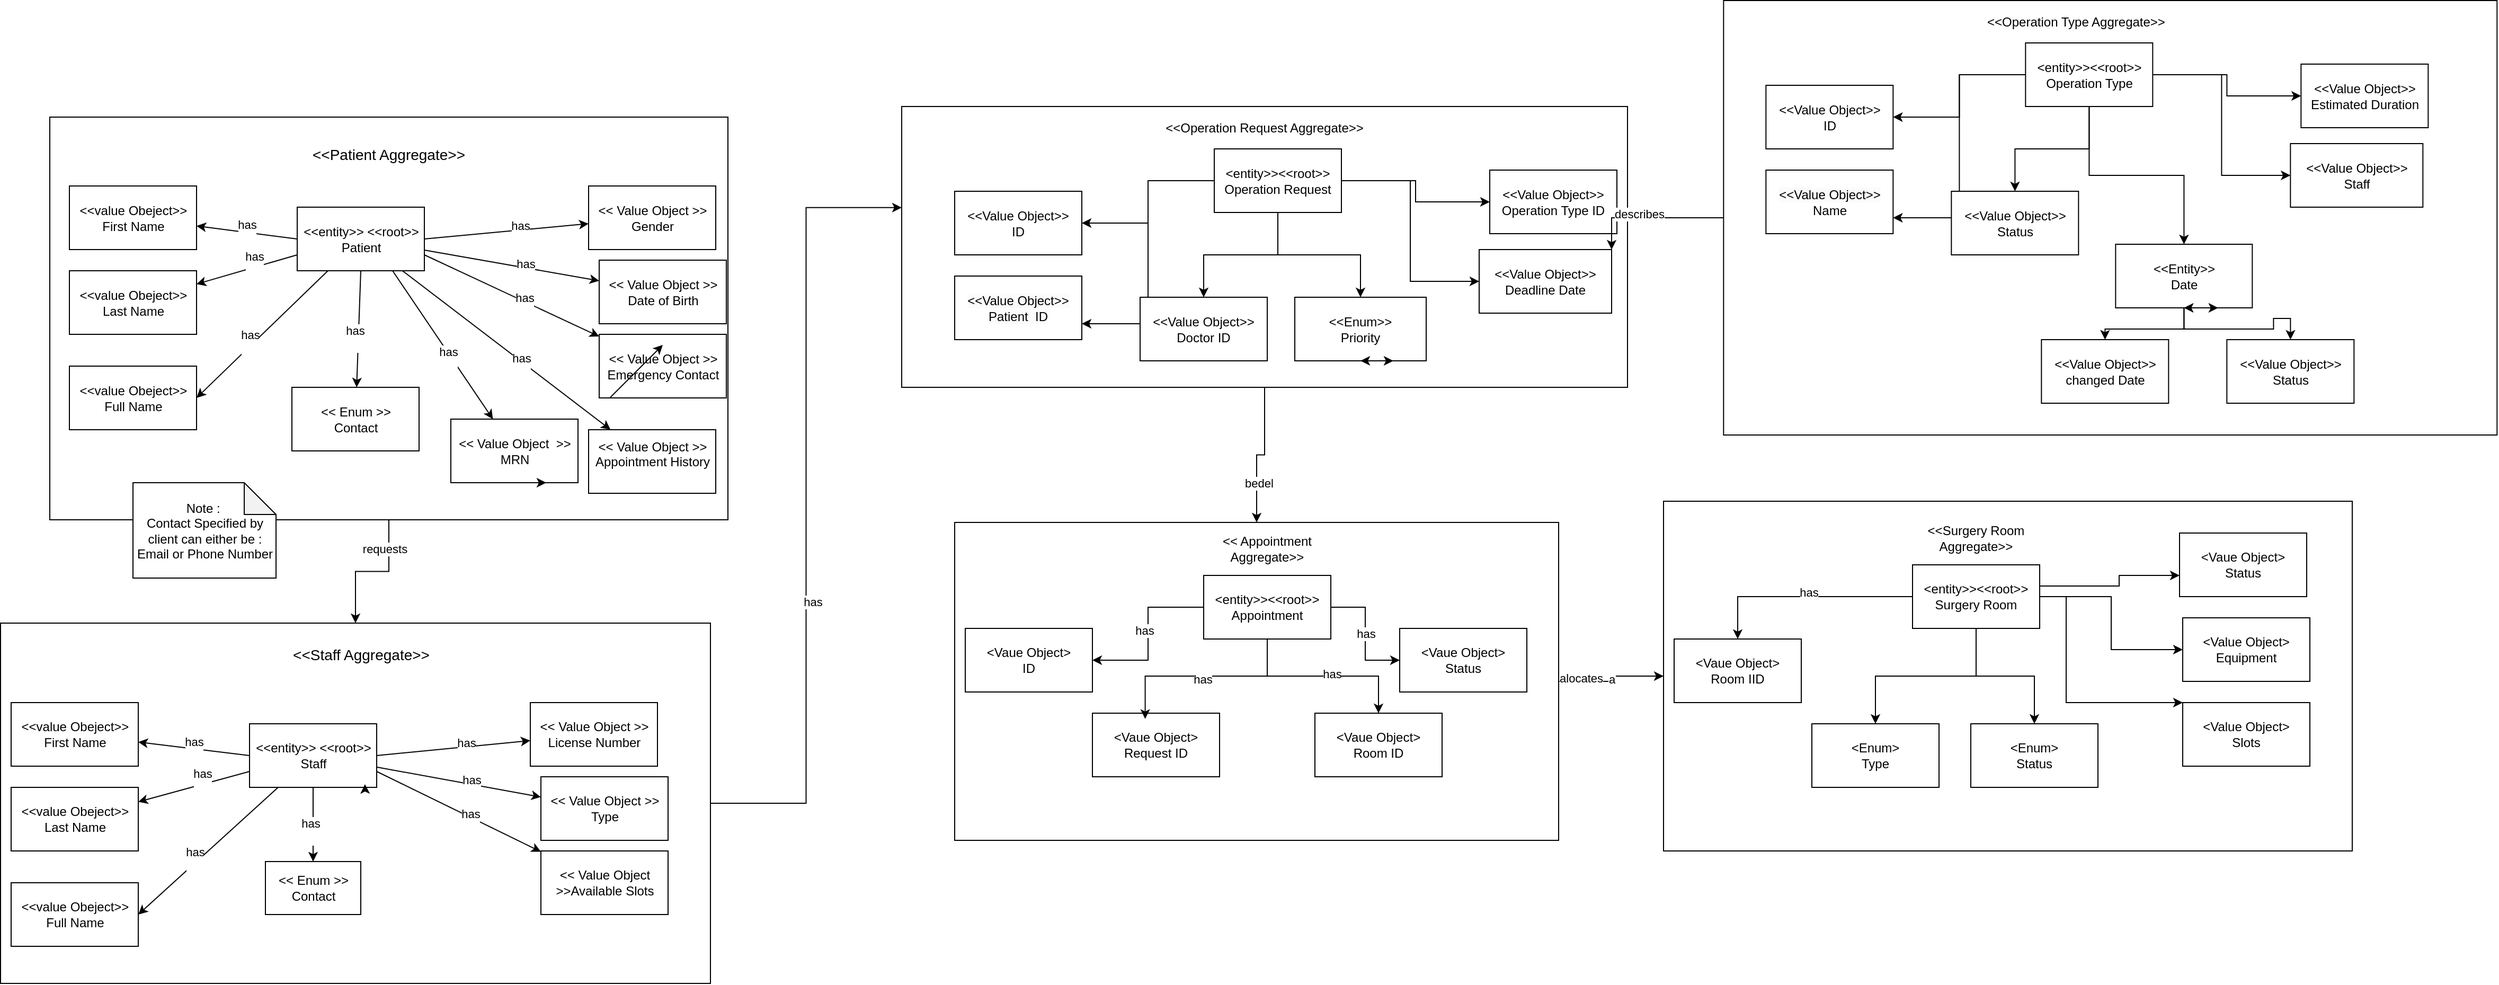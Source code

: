 <mxfile version="24.7.17">
  <diagram name="Página-1" id="xOOwRSGVkReeLcyrMZhF">
    <mxGraphModel dx="2153" dy="1250" grid="0" gridSize="10" guides="1" tooltips="1" connect="1" arrows="1" fold="1" page="0" pageScale="1" pageWidth="827" pageHeight="1169" math="0" shadow="0">
      <root>
        <mxCell id="0" />
        <mxCell id="1" parent="0" />
        <mxCell id="7uiDFwIzhClPfmELk37a-245" style="edgeStyle=orthogonalEdgeStyle;rounded=0;orthogonalLoop=1;jettySize=auto;html=1;" edge="1" parent="1" source="wN8F5GumB-J_dPQ6Fp5H-1" target="7uiDFwIzhClPfmELk37a-151">
          <mxGeometry relative="1" as="geometry" />
        </mxCell>
        <mxCell id="7uiDFwIzhClPfmELk37a-248" value="requests" style="edgeLabel;html=1;align=center;verticalAlign=middle;resizable=0;points=[];" vertex="1" connectable="0" parent="7uiDFwIzhClPfmELk37a-245">
          <mxGeometry x="-0.573" y="-5" relative="1" as="geometry">
            <mxPoint x="1" as="offset" />
          </mxGeometry>
        </mxCell>
        <mxCell id="wN8F5GumB-J_dPQ6Fp5H-1" value="" style="rounded=0;whiteSpace=wrap;html=1;" parent="1" vertex="1">
          <mxGeometry x="-733" y="-12.5" width="640" height="380" as="geometry" />
        </mxCell>
        <mxCell id="wN8F5GumB-J_dPQ6Fp5H-3" value="&lt;font style=&quot;font-size: 14px;&quot;&gt;&amp;lt;&amp;lt;Patient Aggregate&amp;gt;&amp;gt;&lt;/font&gt;" style="text;html=1;align=center;verticalAlign=middle;whiteSpace=wrap;rounded=0;" parent="1" vertex="1">
          <mxGeometry x="-498" y="2.5" width="170" height="40" as="geometry" />
        </mxCell>
        <mxCell id="7uiDFwIzhClPfmELk37a-361" style="edgeStyle=orthogonalEdgeStyle;rounded=0;orthogonalLoop=1;jettySize=auto;html=1;" edge="1" parent="1" source="wN8F5GumB-J_dPQ6Fp5H-9" target="wN8F5GumB-J_dPQ6Fp5H-25">
          <mxGeometry relative="1" as="geometry" />
        </mxCell>
        <mxCell id="7uiDFwIzhClPfmELk37a-362" value="bedel" style="edgeLabel;html=1;align=center;verticalAlign=middle;resizable=0;points=[];" vertex="1" connectable="0" parent="7uiDFwIzhClPfmELk37a-361">
          <mxGeometry x="0.438" y="2" relative="1" as="geometry">
            <mxPoint y="1" as="offset" />
          </mxGeometry>
        </mxCell>
        <mxCell id="wN8F5GumB-J_dPQ6Fp5H-9" value="" style="rounded=0;whiteSpace=wrap;html=1;" parent="1" vertex="1">
          <mxGeometry x="71" y="-22.5" width="685" height="265" as="geometry" />
        </mxCell>
        <mxCell id="wN8F5GumB-J_dPQ6Fp5H-10" value="&amp;lt;&amp;lt;Operation Request Aggregate&amp;gt;&amp;gt;" style="text;html=1;align=center;verticalAlign=middle;whiteSpace=wrap;rounded=0;" parent="1" vertex="1">
          <mxGeometry x="271" y="-17.5" width="285" height="30" as="geometry" />
        </mxCell>
        <mxCell id="7uiDFwIzhClPfmELk37a-375" value="a" style="edgeStyle=orthogonalEdgeStyle;rounded=0;orthogonalLoop=1;jettySize=auto;html=1;" edge="1" parent="1" source="wN8F5GumB-J_dPQ6Fp5H-25" target="7uiDFwIzhClPfmELk37a-207">
          <mxGeometry relative="1" as="geometry" />
        </mxCell>
        <mxCell id="7uiDFwIzhClPfmELk37a-376" value="alocates" style="edgeLabel;html=1;align=center;verticalAlign=middle;resizable=0;points=[];" vertex="1" connectable="0" parent="7uiDFwIzhClPfmELk37a-375">
          <mxGeometry x="-0.56" y="3" relative="1" as="geometry">
            <mxPoint x="-2" as="offset" />
          </mxGeometry>
        </mxCell>
        <mxCell id="wN8F5GumB-J_dPQ6Fp5H-25" value="" style="rounded=0;whiteSpace=wrap;html=1;" parent="1" vertex="1">
          <mxGeometry x="121" y="370" width="570" height="300" as="geometry" />
        </mxCell>
        <mxCell id="wN8F5GumB-J_dPQ6Fp5H-26" value="&amp;lt;&amp;lt; Appointment Aggregate&amp;gt;&amp;gt;" style="text;html=1;align=center;verticalAlign=middle;whiteSpace=wrap;rounded=0;" parent="1" vertex="1">
          <mxGeometry x="341" y="380" width="150" height="30" as="geometry" />
        </mxCell>
        <mxCell id="wN8F5GumB-J_dPQ6Fp5H-30" value="&amp;lt;&amp;lt;entity&amp;gt;&amp;gt; &amp;lt;&amp;lt;root&amp;gt;&amp;gt;&lt;div&gt;Patient&lt;/div&gt;" style="rounded=0;whiteSpace=wrap;html=1;" parent="1" vertex="1">
          <mxGeometry x="-499.5" y="72.5" width="120" height="60" as="geometry" />
        </mxCell>
        <mxCell id="wN8F5GumB-J_dPQ6Fp5H-35" value="&amp;lt;&amp;lt;value Obeject&amp;gt;&amp;gt;&lt;div&gt;First Name&lt;/div&gt;" style="rounded=0;whiteSpace=wrap;html=1;" parent="1" vertex="1">
          <mxGeometry x="-714.5" y="52.5" width="120" height="60" as="geometry" />
        </mxCell>
        <mxCell id="wN8F5GumB-J_dPQ6Fp5H-36" value="&amp;lt;&amp;lt;value Obeject&amp;gt;&amp;gt;&lt;div&gt;Last Name&lt;/div&gt;" style="rounded=0;whiteSpace=wrap;html=1;" parent="1" vertex="1">
          <mxGeometry x="-714.5" y="132.5" width="120" height="60" as="geometry" />
        </mxCell>
        <mxCell id="wN8F5GumB-J_dPQ6Fp5H-37" value="&amp;lt;&amp;lt;value Obeject&amp;gt;&amp;gt;&lt;div&gt;Full Name&lt;/div&gt;" style="rounded=0;whiteSpace=wrap;html=1;" parent="1" vertex="1">
          <mxGeometry x="-714.5" y="222.5" width="120" height="60" as="geometry" />
        </mxCell>
        <mxCell id="wN8F5GumB-J_dPQ6Fp5H-40" value="has&lt;div&gt;&lt;br&gt;&lt;/div&gt;" style="endArrow=classic;html=1;rounded=0;exitX=0;exitY=0.5;exitDx=0;exitDy=0;" parent="1" source="wN8F5GumB-J_dPQ6Fp5H-30" target="wN8F5GumB-J_dPQ6Fp5H-35" edge="1">
          <mxGeometry x="0.003" width="50" height="50" relative="1" as="geometry">
            <mxPoint x="-474.5" y="282.5" as="sourcePoint" />
            <mxPoint x="-424.5" y="232.5" as="targetPoint" />
            <mxPoint as="offset" />
          </mxGeometry>
        </mxCell>
        <mxCell id="wN8F5GumB-J_dPQ6Fp5H-41" value="" style="endArrow=classic;html=1;rounded=0;exitX=0;exitY=0.75;exitDx=0;exitDy=0;" parent="1" source="wN8F5GumB-J_dPQ6Fp5H-30" target="wN8F5GumB-J_dPQ6Fp5H-36" edge="1">
          <mxGeometry width="50" height="50" relative="1" as="geometry">
            <mxPoint x="-489.5" y="197.5" as="sourcePoint" />
            <mxPoint x="-554.5" y="202.5" as="targetPoint" />
          </mxGeometry>
        </mxCell>
        <mxCell id="wN8F5GumB-J_dPQ6Fp5H-43" value="has&lt;div&gt;&lt;br&gt;&lt;/div&gt;" style="edgeLabel;html=1;align=center;verticalAlign=middle;resizable=0;points=[];" parent="wN8F5GumB-J_dPQ6Fp5H-41" vertex="1" connectable="0">
          <mxGeometry x="-0.157" y="-3" relative="1" as="geometry">
            <mxPoint as="offset" />
          </mxGeometry>
        </mxCell>
        <mxCell id="wN8F5GumB-J_dPQ6Fp5H-42" value="" style="endArrow=classic;html=1;rounded=0;entryX=1;entryY=0.5;entryDx=0;entryDy=0;" parent="1" source="wN8F5GumB-J_dPQ6Fp5H-30" target="wN8F5GumB-J_dPQ6Fp5H-37" edge="1">
          <mxGeometry width="50" height="50" relative="1" as="geometry">
            <mxPoint x="-479.5" y="207.5" as="sourcePoint" />
            <mxPoint x="-544.5" y="212.5" as="targetPoint" />
          </mxGeometry>
        </mxCell>
        <mxCell id="wN8F5GumB-J_dPQ6Fp5H-44" value="has&lt;div&gt;&lt;br&gt;&lt;/div&gt;" style="edgeLabel;html=1;align=center;verticalAlign=middle;resizable=0;points=[];" parent="wN8F5GumB-J_dPQ6Fp5H-42" vertex="1" connectable="0">
          <mxGeometry x="0.158" y="-3" relative="1" as="geometry">
            <mxPoint as="offset" />
          </mxGeometry>
        </mxCell>
        <mxCell id="wN8F5GumB-J_dPQ6Fp5H-48" value="&amp;lt;&amp;lt; Enum &amp;gt;&amp;gt;&lt;div&gt;Contact&lt;/div&gt;" style="rounded=0;whiteSpace=wrap;html=1;" parent="1" vertex="1">
          <mxGeometry x="-504.5" y="242.5" width="120" height="60" as="geometry" />
        </mxCell>
        <mxCell id="wN8F5GumB-J_dPQ6Fp5H-49" value="" style="endArrow=classic;html=1;rounded=0;exitX=0.5;exitY=1;exitDx=0;exitDy=0;" parent="1" source="wN8F5GumB-J_dPQ6Fp5H-30" target="wN8F5GumB-J_dPQ6Fp5H-48" edge="1">
          <mxGeometry width="50" height="50" relative="1" as="geometry">
            <mxPoint x="-406.5" y="102.5" as="sourcePoint" />
            <mxPoint x="-364.5" y="202.5" as="targetPoint" />
          </mxGeometry>
        </mxCell>
        <mxCell id="wN8F5GumB-J_dPQ6Fp5H-50" value="has&lt;div&gt;&lt;br&gt;&lt;/div&gt;" style="edgeLabel;html=1;align=center;verticalAlign=middle;resizable=0;points=[];" parent="wN8F5GumB-J_dPQ6Fp5H-49" vertex="1" connectable="0">
          <mxGeometry x="0.158" y="-3" relative="1" as="geometry">
            <mxPoint as="offset" />
          </mxGeometry>
        </mxCell>
        <mxCell id="wN8F5GumB-J_dPQ6Fp5H-52" value="&lt;div&gt;Note :&amp;nbsp;&lt;/div&gt;&lt;div&gt;Contact Specified by client can either be : Email or Phone Number&lt;/div&gt;" style="shape=note;whiteSpace=wrap;html=1;backgroundOutline=1;darkOpacity=0.05;" parent="1" vertex="1">
          <mxGeometry x="-654.5" y="332.5" width="135" height="90" as="geometry" />
        </mxCell>
        <mxCell id="7uiDFwIzhClPfmELk37a-6" value="&amp;lt;&amp;lt; Value Object &amp;nbsp;&amp;gt;&amp;gt;&lt;div&gt;MRN&lt;/div&gt;" style="rounded=0;whiteSpace=wrap;html=1;" vertex="1" parent="1">
          <mxGeometry x="-354.5" y="272.5" width="120" height="60" as="geometry" />
        </mxCell>
        <mxCell id="7uiDFwIzhClPfmELk37a-7" value="" style="endArrow=classic;html=1;rounded=0;exitX=0.75;exitY=1;exitDx=0;exitDy=0;" edge="1" parent="1" target="7uiDFwIzhClPfmELk37a-6" source="wN8F5GumB-J_dPQ6Fp5H-30">
          <mxGeometry width="50" height="50" relative="1" as="geometry">
            <mxPoint x="-312" y="142.5" as="sourcePoint" />
            <mxPoint x="-237" y="212.5" as="targetPoint" />
          </mxGeometry>
        </mxCell>
        <mxCell id="7uiDFwIzhClPfmELk37a-8" value="has&lt;div&gt;&lt;br&gt;&lt;/div&gt;" style="edgeLabel;html=1;align=center;verticalAlign=middle;resizable=0;points=[];" vertex="1" connectable="0" parent="7uiDFwIzhClPfmELk37a-7">
          <mxGeometry x="0.158" y="-3" relative="1" as="geometry">
            <mxPoint as="offset" />
          </mxGeometry>
        </mxCell>
        <mxCell id="7uiDFwIzhClPfmELk37a-9" value="&amp;lt;&amp;lt; Value Object &amp;gt;&amp;gt;&lt;div&gt;Emergency Contact&lt;/div&gt;" style="rounded=0;whiteSpace=wrap;html=1;" vertex="1" parent="1">
          <mxGeometry x="-214.5" y="192.5" width="120" height="60" as="geometry" />
        </mxCell>
        <mxCell id="7uiDFwIzhClPfmELk37a-10" value="" style="endArrow=classic;html=1;rounded=0;exitX=1;exitY=0.75;exitDx=0;exitDy=0;" edge="1" parent="1" target="7uiDFwIzhClPfmELk37a-9" source="wN8F5GumB-J_dPQ6Fp5H-30">
          <mxGeometry width="50" height="50" relative="1" as="geometry">
            <mxPoint x="-163.5" y="112.5" as="sourcePoint" />
            <mxPoint x="-88.5" y="182.5" as="targetPoint" />
          </mxGeometry>
        </mxCell>
        <mxCell id="7uiDFwIzhClPfmELk37a-11" value="has&lt;div&gt;&lt;br&gt;&lt;/div&gt;" style="edgeLabel;html=1;align=center;verticalAlign=middle;resizable=0;points=[];" vertex="1" connectable="0" parent="7uiDFwIzhClPfmELk37a-10">
          <mxGeometry x="0.158" y="-3" relative="1" as="geometry">
            <mxPoint as="offset" />
          </mxGeometry>
        </mxCell>
        <mxCell id="7uiDFwIzhClPfmELk37a-13" value="&amp;lt;&amp;lt; Value Object &amp;gt;&amp;gt;&lt;div&gt;Appointment History&lt;/div&gt;&lt;div&gt;&lt;br&gt;&lt;/div&gt;" style="rounded=0;whiteSpace=wrap;html=1;" vertex="1" parent="1">
          <mxGeometry x="-224.5" y="282.5" width="120" height="60" as="geometry" />
        </mxCell>
        <mxCell id="7uiDFwIzhClPfmELk37a-14" value="" style="endArrow=classic;html=1;rounded=0;" edge="1" parent="1" target="7uiDFwIzhClPfmELk37a-13" source="wN8F5GumB-J_dPQ6Fp5H-30">
          <mxGeometry width="50" height="50" relative="1" as="geometry">
            <mxPoint x="-409.5" y="162.5" as="sourcePoint" />
            <mxPoint x="-334.5" y="232.5" as="targetPoint" />
          </mxGeometry>
        </mxCell>
        <mxCell id="7uiDFwIzhClPfmELk37a-15" value="has&lt;div&gt;&lt;br&gt;&lt;/div&gt;" style="edgeLabel;html=1;align=center;verticalAlign=middle;resizable=0;points=[];" vertex="1" connectable="0" parent="7uiDFwIzhClPfmELk37a-14">
          <mxGeometry x="0.158" y="-3" relative="1" as="geometry">
            <mxPoint as="offset" />
          </mxGeometry>
        </mxCell>
        <mxCell id="7uiDFwIzhClPfmELk37a-16" value="&amp;lt;&amp;lt; Value Object &amp;gt;&amp;gt;&lt;div&gt;Date of Birth&lt;/div&gt;" style="rounded=0;whiteSpace=wrap;html=1;" vertex="1" parent="1">
          <mxGeometry x="-214.5" y="122.5" width="120" height="60" as="geometry" />
        </mxCell>
        <mxCell id="7uiDFwIzhClPfmELk37a-17" value="" style="endArrow=classic;html=1;rounded=0;" edge="1" parent="1" target="7uiDFwIzhClPfmELk37a-16" source="wN8F5GumB-J_dPQ6Fp5H-30">
          <mxGeometry width="50" height="50" relative="1" as="geometry">
            <mxPoint x="-399.5" y="172.5" as="sourcePoint" />
            <mxPoint x="-324.5" y="242.5" as="targetPoint" />
          </mxGeometry>
        </mxCell>
        <mxCell id="7uiDFwIzhClPfmELk37a-18" value="has&lt;div&gt;&lt;br&gt;&lt;/div&gt;" style="edgeLabel;html=1;align=center;verticalAlign=middle;resizable=0;points=[];" vertex="1" connectable="0" parent="7uiDFwIzhClPfmELk37a-17">
          <mxGeometry x="0.158" y="-3" relative="1" as="geometry">
            <mxPoint as="offset" />
          </mxGeometry>
        </mxCell>
        <mxCell id="7uiDFwIzhClPfmELk37a-19" value="&amp;lt;&amp;lt; Value Object &amp;gt;&amp;gt;&lt;div&gt;Gender&lt;/div&gt;" style="rounded=0;whiteSpace=wrap;html=1;" vertex="1" parent="1">
          <mxGeometry x="-224.5" y="52.5" width="120" height="60" as="geometry" />
        </mxCell>
        <mxCell id="7uiDFwIzhClPfmELk37a-20" value="" style="endArrow=classic;html=1;rounded=0;exitX=1;exitY=0.5;exitDx=0;exitDy=0;" edge="1" parent="1" target="7uiDFwIzhClPfmELk37a-19" source="wN8F5GumB-J_dPQ6Fp5H-30">
          <mxGeometry width="50" height="50" relative="1" as="geometry">
            <mxPoint x="-389.5" y="182.5" as="sourcePoint" />
            <mxPoint x="-314.5" y="252.5" as="targetPoint" />
          </mxGeometry>
        </mxCell>
        <mxCell id="7uiDFwIzhClPfmELk37a-21" value="has&lt;div&gt;&lt;br&gt;&lt;/div&gt;" style="edgeLabel;html=1;align=center;verticalAlign=middle;resizable=0;points=[];" vertex="1" connectable="0" parent="7uiDFwIzhClPfmELk37a-20">
          <mxGeometry x="0.158" y="-3" relative="1" as="geometry">
            <mxPoint as="offset" />
          </mxGeometry>
        </mxCell>
        <mxCell id="7uiDFwIzhClPfmELk37a-23" style="edgeStyle=orthogonalEdgeStyle;rounded=0;orthogonalLoop=1;jettySize=auto;html=1;exitX=0.5;exitY=1;exitDx=0;exitDy=0;entryX=0.75;entryY=1;entryDx=0;entryDy=0;" edge="1" parent="1" source="7uiDFwIzhClPfmELk37a-6" target="7uiDFwIzhClPfmELk37a-6">
          <mxGeometry relative="1" as="geometry" />
        </mxCell>
        <mxCell id="7uiDFwIzhClPfmELk37a-151" value="" style="rounded=0;whiteSpace=wrap;html=1;" vertex="1" parent="1">
          <mxGeometry x="-779.5" y="465" width="670" height="340" as="geometry" />
        </mxCell>
        <mxCell id="7uiDFwIzhClPfmELk37a-152" value="&lt;font style=&quot;font-size: 14px;&quot;&gt;&amp;lt;&amp;lt;Staff Aggregate&amp;gt;&amp;gt;&lt;/font&gt;" style="text;html=1;align=center;verticalAlign=middle;whiteSpace=wrap;rounded=0;" vertex="1" parent="1">
          <mxGeometry x="-524.5" y="475" width="170" height="40" as="geometry" />
        </mxCell>
        <mxCell id="7uiDFwIzhClPfmELk37a-153" value="&amp;lt;&amp;lt;entity&amp;gt;&amp;gt; &amp;lt;&amp;lt;root&amp;gt;&amp;gt;&lt;div&gt;Staff&lt;/div&gt;" style="rounded=0;whiteSpace=wrap;html=1;" vertex="1" parent="1">
          <mxGeometry x="-544.5" y="560" width="120" height="60" as="geometry" />
        </mxCell>
        <mxCell id="7uiDFwIzhClPfmELk37a-154" value="&amp;lt;&amp;lt;value Obeject&amp;gt;&amp;gt;&lt;div&gt;First Name&lt;/div&gt;" style="rounded=0;whiteSpace=wrap;html=1;" vertex="1" parent="1">
          <mxGeometry x="-769.5" y="540" width="120" height="60" as="geometry" />
        </mxCell>
        <mxCell id="7uiDFwIzhClPfmELk37a-155" value="&amp;lt;&amp;lt;value Obeject&amp;gt;&amp;gt;&lt;div&gt;Last Name&lt;/div&gt;" style="rounded=0;whiteSpace=wrap;html=1;" vertex="1" parent="1">
          <mxGeometry x="-769.5" y="620" width="120" height="60" as="geometry" />
        </mxCell>
        <mxCell id="7uiDFwIzhClPfmELk37a-156" value="&amp;lt;&amp;lt;value Obeject&amp;gt;&amp;gt;&lt;div&gt;Full Name&lt;/div&gt;" style="rounded=0;whiteSpace=wrap;html=1;" vertex="1" parent="1">
          <mxGeometry x="-769.5" y="710" width="120" height="60" as="geometry" />
        </mxCell>
        <mxCell id="7uiDFwIzhClPfmELk37a-157" value="has&lt;div&gt;&lt;br&gt;&lt;/div&gt;" style="endArrow=classic;html=1;rounded=0;exitX=0;exitY=0.5;exitDx=0;exitDy=0;" edge="1" parent="1" source="7uiDFwIzhClPfmELk37a-153" target="7uiDFwIzhClPfmELk37a-154">
          <mxGeometry x="0.003" width="50" height="50" relative="1" as="geometry">
            <mxPoint x="-529.5" y="770" as="sourcePoint" />
            <mxPoint x="-479.5" y="720" as="targetPoint" />
            <mxPoint as="offset" />
          </mxGeometry>
        </mxCell>
        <mxCell id="7uiDFwIzhClPfmELk37a-158" value="" style="endArrow=classic;html=1;rounded=0;exitX=0;exitY=0.75;exitDx=0;exitDy=0;" edge="1" parent="1" source="7uiDFwIzhClPfmELk37a-153" target="7uiDFwIzhClPfmELk37a-155">
          <mxGeometry width="50" height="50" relative="1" as="geometry">
            <mxPoint x="-544.5" y="685" as="sourcePoint" />
            <mxPoint x="-609.5" y="690" as="targetPoint" />
          </mxGeometry>
        </mxCell>
        <mxCell id="7uiDFwIzhClPfmELk37a-159" value="has&lt;div&gt;&lt;br&gt;&lt;/div&gt;" style="edgeLabel;html=1;align=center;verticalAlign=middle;resizable=0;points=[];" vertex="1" connectable="0" parent="7uiDFwIzhClPfmELk37a-158">
          <mxGeometry x="-0.157" y="-3" relative="1" as="geometry">
            <mxPoint as="offset" />
          </mxGeometry>
        </mxCell>
        <mxCell id="7uiDFwIzhClPfmELk37a-160" value="" style="endArrow=classic;html=1;rounded=0;entryX=1;entryY=0.5;entryDx=0;entryDy=0;" edge="1" parent="1" source="7uiDFwIzhClPfmELk37a-153" target="7uiDFwIzhClPfmELk37a-156">
          <mxGeometry width="50" height="50" relative="1" as="geometry">
            <mxPoint x="-534.5" y="695" as="sourcePoint" />
            <mxPoint x="-599.5" y="700" as="targetPoint" />
          </mxGeometry>
        </mxCell>
        <mxCell id="7uiDFwIzhClPfmELk37a-161" value="has&lt;div&gt;&lt;br&gt;&lt;/div&gt;" style="edgeLabel;html=1;align=center;verticalAlign=middle;resizable=0;points=[];" vertex="1" connectable="0" parent="7uiDFwIzhClPfmELk37a-160">
          <mxGeometry x="0.158" y="-3" relative="1" as="geometry">
            <mxPoint as="offset" />
          </mxGeometry>
        </mxCell>
        <mxCell id="7uiDFwIzhClPfmELk37a-169" value="&amp;lt;&amp;lt; Value Object &amp;gt;&amp;gt;Available Slots" style="rounded=0;whiteSpace=wrap;html=1;" vertex="1" parent="1">
          <mxGeometry x="-269.5" y="680" width="120" height="60" as="geometry" />
        </mxCell>
        <mxCell id="7uiDFwIzhClPfmELk37a-170" value="" style="endArrow=classic;html=1;rounded=0;exitX=1;exitY=0.75;exitDx=0;exitDy=0;" edge="1" parent="1" source="7uiDFwIzhClPfmELk37a-153" target="7uiDFwIzhClPfmELk37a-169">
          <mxGeometry width="50" height="50" relative="1" as="geometry">
            <mxPoint x="-218.5" y="600" as="sourcePoint" />
            <mxPoint x="-143.5" y="670" as="targetPoint" />
          </mxGeometry>
        </mxCell>
        <mxCell id="7uiDFwIzhClPfmELk37a-171" value="has&lt;div&gt;&lt;br&gt;&lt;/div&gt;" style="edgeLabel;html=1;align=center;verticalAlign=middle;resizable=0;points=[];" vertex="1" connectable="0" parent="7uiDFwIzhClPfmELk37a-170">
          <mxGeometry x="0.158" y="-3" relative="1" as="geometry">
            <mxPoint as="offset" />
          </mxGeometry>
        </mxCell>
        <mxCell id="7uiDFwIzhClPfmELk37a-175" value="&amp;lt;&amp;lt; Value Object &amp;gt;&amp;gt;&lt;div&gt;Type&lt;/div&gt;" style="rounded=0;whiteSpace=wrap;html=1;" vertex="1" parent="1">
          <mxGeometry x="-269.5" y="610" width="120" height="60" as="geometry" />
        </mxCell>
        <mxCell id="7uiDFwIzhClPfmELk37a-176" value="" style="endArrow=classic;html=1;rounded=0;" edge="1" parent="1" source="7uiDFwIzhClPfmELk37a-153" target="7uiDFwIzhClPfmELk37a-175">
          <mxGeometry width="50" height="50" relative="1" as="geometry">
            <mxPoint x="-454.5" y="660" as="sourcePoint" />
            <mxPoint x="-379.5" y="730" as="targetPoint" />
          </mxGeometry>
        </mxCell>
        <mxCell id="7uiDFwIzhClPfmELk37a-177" value="has&lt;div&gt;&lt;br&gt;&lt;/div&gt;" style="edgeLabel;html=1;align=center;verticalAlign=middle;resizable=0;points=[];" vertex="1" connectable="0" parent="7uiDFwIzhClPfmELk37a-176">
          <mxGeometry x="0.158" y="-3" relative="1" as="geometry">
            <mxPoint as="offset" />
          </mxGeometry>
        </mxCell>
        <mxCell id="7uiDFwIzhClPfmELk37a-178" value="&amp;lt;&amp;lt; Value Object &amp;gt;&amp;gt;&lt;div&gt;License Number&lt;/div&gt;" style="rounded=0;whiteSpace=wrap;html=1;" vertex="1" parent="1">
          <mxGeometry x="-279.5" y="540" width="120" height="60" as="geometry" />
        </mxCell>
        <mxCell id="7uiDFwIzhClPfmELk37a-179" value="" style="endArrow=classic;html=1;rounded=0;exitX=1;exitY=0.5;exitDx=0;exitDy=0;" edge="1" parent="1" source="7uiDFwIzhClPfmELk37a-153" target="7uiDFwIzhClPfmELk37a-178">
          <mxGeometry width="50" height="50" relative="1" as="geometry">
            <mxPoint x="-444.5" y="670" as="sourcePoint" />
            <mxPoint x="-369.5" y="740" as="targetPoint" />
          </mxGeometry>
        </mxCell>
        <mxCell id="7uiDFwIzhClPfmELk37a-180" value="has&lt;div&gt;&lt;br&gt;&lt;/div&gt;" style="edgeLabel;html=1;align=center;verticalAlign=middle;resizable=0;points=[];" vertex="1" connectable="0" parent="7uiDFwIzhClPfmELk37a-179">
          <mxGeometry x="0.158" y="-3" relative="1" as="geometry">
            <mxPoint as="offset" />
          </mxGeometry>
        </mxCell>
        <mxCell id="7uiDFwIzhClPfmELk37a-183" value="&amp;lt;&amp;lt; Enum &amp;gt;&amp;gt;&lt;div&gt;Contact&lt;/div&gt;" style="rounded=0;whiteSpace=wrap;html=1;" vertex="1" parent="1">
          <mxGeometry x="-529.5" y="690" width="90" height="50" as="geometry" />
        </mxCell>
        <mxCell id="7uiDFwIzhClPfmELk37a-184" value="" style="endArrow=classic;html=1;rounded=0;" edge="1" parent="1" source="7uiDFwIzhClPfmELk37a-153" target="7uiDFwIzhClPfmELk37a-183">
          <mxGeometry width="50" height="50" relative="1" as="geometry">
            <mxPoint x="-484.5" y="630" as="sourcePoint" />
            <mxPoint x="-464.5" y="700" as="targetPoint" />
          </mxGeometry>
        </mxCell>
        <mxCell id="7uiDFwIzhClPfmELk37a-185" value="has&lt;div&gt;&lt;br&gt;&lt;/div&gt;" style="edgeLabel;html=1;align=center;verticalAlign=middle;resizable=0;points=[];" vertex="1" connectable="0" parent="7uiDFwIzhClPfmELk37a-184">
          <mxGeometry x="0.158" y="-3" relative="1" as="geometry">
            <mxPoint as="offset" />
          </mxGeometry>
        </mxCell>
        <mxCell id="7uiDFwIzhClPfmELk37a-186" value="" style="endArrow=classic;html=1;rounded=0;" edge="1" parent="1">
          <mxGeometry width="50" height="50" relative="1" as="geometry">
            <mxPoint x="-204.5" y="252.5" as="sourcePoint" />
            <mxPoint x="-154.5" y="202.5" as="targetPoint" />
          </mxGeometry>
        </mxCell>
        <mxCell id="7uiDFwIzhClPfmELk37a-191" style="edgeStyle=orthogonalEdgeStyle;rounded=0;orthogonalLoop=1;jettySize=auto;html=1;exitX=0.75;exitY=1;exitDx=0;exitDy=0;entryX=0.908;entryY=0.95;entryDx=0;entryDy=0;entryPerimeter=0;" edge="1" parent="1" source="7uiDFwIzhClPfmELk37a-153" target="7uiDFwIzhClPfmELk37a-153">
          <mxGeometry relative="1" as="geometry" />
        </mxCell>
        <mxCell id="7uiDFwIzhClPfmELk37a-195" value="" style="edgeStyle=orthogonalEdgeStyle;rounded=0;orthogonalLoop=1;jettySize=auto;html=1;" edge="1" parent="1" source="7uiDFwIzhClPfmELk37a-193" target="7uiDFwIzhClPfmELk37a-194">
          <mxGeometry relative="1" as="geometry" />
        </mxCell>
        <mxCell id="7uiDFwIzhClPfmELk37a-196" value="has" style="edgeLabel;html=1;align=center;verticalAlign=middle;resizable=0;points=[];" vertex="1" connectable="0" parent="7uiDFwIzhClPfmELk37a-195">
          <mxGeometry x="-0.041" y="-4" relative="1" as="geometry">
            <mxPoint as="offset" />
          </mxGeometry>
        </mxCell>
        <mxCell id="7uiDFwIzhClPfmELk37a-199" value="" style="edgeStyle=orthogonalEdgeStyle;rounded=0;orthogonalLoop=1;jettySize=auto;html=1;" edge="1" parent="1" source="7uiDFwIzhClPfmELk37a-193" target="7uiDFwIzhClPfmELk37a-201">
          <mxGeometry relative="1" as="geometry" />
        </mxCell>
        <mxCell id="7uiDFwIzhClPfmELk37a-244" value="has" style="edgeLabel;html=1;align=center;verticalAlign=middle;resizable=0;points=[];" vertex="1" connectable="0" parent="7uiDFwIzhClPfmELk37a-199">
          <mxGeometry x="0.092" y="2" relative="1" as="geometry">
            <mxPoint as="offset" />
          </mxGeometry>
        </mxCell>
        <mxCell id="7uiDFwIzhClPfmELk37a-204" value="has" style="edgeStyle=orthogonalEdgeStyle;rounded=0;orthogonalLoop=1;jettySize=auto;html=1;" edge="1" parent="1" source="7uiDFwIzhClPfmELk37a-193" target="7uiDFwIzhClPfmELk37a-203">
          <mxGeometry relative="1" as="geometry" />
        </mxCell>
        <mxCell id="7uiDFwIzhClPfmELk37a-193" value="&amp;lt;entity&amp;gt;&amp;gt;&amp;lt;&amp;lt;root&amp;gt;&amp;gt;&lt;div&gt;Appointment&lt;/div&gt;" style="rounded=0;whiteSpace=wrap;html=1;" vertex="1" parent="1">
          <mxGeometry x="356" y="420" width="120" height="60" as="geometry" />
        </mxCell>
        <mxCell id="7uiDFwIzhClPfmELk37a-194" value="&amp;lt;Vaue Object&amp;gt;&lt;div&gt;ID&lt;/div&gt;" style="rounded=0;whiteSpace=wrap;html=1;" vertex="1" parent="1">
          <mxGeometry x="131" y="470" width="120" height="60" as="geometry" />
        </mxCell>
        <mxCell id="7uiDFwIzhClPfmELk37a-198" value="&amp;lt;Vaue Object&amp;gt;&lt;div&gt;Request ID&lt;/div&gt;" style="rounded=0;whiteSpace=wrap;html=1;" vertex="1" parent="1">
          <mxGeometry x="251" y="550" width="120" height="60" as="geometry" />
        </mxCell>
        <mxCell id="7uiDFwIzhClPfmELk37a-201" value="&amp;lt;Vaue Object&amp;gt;&lt;div&gt;Room ID&lt;/div&gt;" style="rounded=0;whiteSpace=wrap;html=1;" vertex="1" parent="1">
          <mxGeometry x="461" y="550" width="120" height="60" as="geometry" />
        </mxCell>
        <mxCell id="7uiDFwIzhClPfmELk37a-202" value="" style="edgeStyle=orthogonalEdgeStyle;rounded=0;orthogonalLoop=1;jettySize=auto;html=1;entryX=0.415;entryY=0.09;entryDx=0;entryDy=0;entryPerimeter=0;" edge="1" parent="1" source="7uiDFwIzhClPfmELk37a-193" target="7uiDFwIzhClPfmELk37a-198">
          <mxGeometry relative="1" as="geometry">
            <mxPoint x="411" y="490" as="sourcePoint" />
            <mxPoint x="501" y="560" as="targetPoint" />
          </mxGeometry>
        </mxCell>
        <mxCell id="7uiDFwIzhClPfmELk37a-243" value="has" style="edgeLabel;html=1;align=center;verticalAlign=middle;resizable=0;points=[];" vertex="1" connectable="0" parent="7uiDFwIzhClPfmELk37a-202">
          <mxGeometry x="0.006" y="3" relative="1" as="geometry">
            <mxPoint as="offset" />
          </mxGeometry>
        </mxCell>
        <mxCell id="7uiDFwIzhClPfmELk37a-203" value="&amp;lt;Vaue Object&amp;gt;&lt;br&gt;&lt;div&gt;Status&lt;/div&gt;" style="whiteSpace=wrap;html=1;rounded=0;" vertex="1" parent="1">
          <mxGeometry x="541" y="470" width="120" height="60" as="geometry" />
        </mxCell>
        <mxCell id="7uiDFwIzhClPfmELk37a-207" value="" style="rounded=0;whiteSpace=wrap;html=1;" vertex="1" parent="1">
          <mxGeometry x="790" y="350" width="650" height="330" as="geometry" />
        </mxCell>
        <mxCell id="7uiDFwIzhClPfmELk37a-208" value="&amp;lt;&amp;lt;Surgery Room Aggregate&amp;gt;&amp;gt;" style="text;html=1;align=center;verticalAlign=middle;whiteSpace=wrap;rounded=0;" vertex="1" parent="1">
          <mxGeometry x="1010" y="370" width="150" height="30" as="geometry" />
        </mxCell>
        <mxCell id="7uiDFwIzhClPfmELk37a-209" value="" style="edgeStyle=orthogonalEdgeStyle;rounded=0;orthogonalLoop=1;jettySize=auto;html=1;" edge="1" parent="1" source="7uiDFwIzhClPfmELk37a-213" target="7uiDFwIzhClPfmELk37a-214">
          <mxGeometry relative="1" as="geometry" />
        </mxCell>
        <mxCell id="7uiDFwIzhClPfmELk37a-210" value="has" style="edgeLabel;html=1;align=center;verticalAlign=middle;resizable=0;points=[];" vertex="1" connectable="0" parent="7uiDFwIzhClPfmELk37a-209">
          <mxGeometry x="-0.041" y="-4" relative="1" as="geometry">
            <mxPoint as="offset" />
          </mxGeometry>
        </mxCell>
        <mxCell id="7uiDFwIzhClPfmELk37a-211" value="" style="edgeStyle=orthogonalEdgeStyle;rounded=0;orthogonalLoop=1;jettySize=auto;html=1;" edge="1" parent="1" source="7uiDFwIzhClPfmELk37a-213" target="7uiDFwIzhClPfmELk37a-216">
          <mxGeometry relative="1" as="geometry" />
        </mxCell>
        <mxCell id="7uiDFwIzhClPfmELk37a-212" value="" style="edgeStyle=orthogonalEdgeStyle;rounded=0;orthogonalLoop=1;jettySize=auto;html=1;" edge="1" parent="1" source="7uiDFwIzhClPfmELk37a-213" target="7uiDFwIzhClPfmELk37a-218">
          <mxGeometry relative="1" as="geometry">
            <Array as="points">
              <mxPoint x="1220" y="430" />
              <mxPoint x="1220" y="420" />
            </Array>
          </mxGeometry>
        </mxCell>
        <mxCell id="7uiDFwIzhClPfmELk37a-241" style="edgeStyle=orthogonalEdgeStyle;rounded=0;orthogonalLoop=1;jettySize=auto;html=1;" edge="1" parent="1" source="7uiDFwIzhClPfmELk37a-213" target="7uiDFwIzhClPfmELk37a-236">
          <mxGeometry relative="1" as="geometry">
            <Array as="points">
              <mxPoint x="1170" y="440" />
              <mxPoint x="1170" y="540" />
              <mxPoint x="1340" y="540" />
            </Array>
          </mxGeometry>
        </mxCell>
        <mxCell id="7uiDFwIzhClPfmELk37a-242" style="edgeStyle=orthogonalEdgeStyle;rounded=0;orthogonalLoop=1;jettySize=auto;html=1;" edge="1" parent="1" source="7uiDFwIzhClPfmELk37a-213" target="7uiDFwIzhClPfmELk37a-232">
          <mxGeometry relative="1" as="geometry" />
        </mxCell>
        <mxCell id="7uiDFwIzhClPfmELk37a-213" value="&amp;lt;entity&amp;gt;&amp;gt;&amp;lt;&amp;lt;root&amp;gt;&amp;gt;&lt;div&gt;Surgery Room&lt;/div&gt;" style="rounded=0;whiteSpace=wrap;html=1;" vertex="1" parent="1">
          <mxGeometry x="1025" y="410" width="120" height="60" as="geometry" />
        </mxCell>
        <mxCell id="7uiDFwIzhClPfmELk37a-214" value="&amp;lt;Vaue Object&amp;gt;&lt;div&gt;Room IID&lt;/div&gt;" style="rounded=0;whiteSpace=wrap;html=1;" vertex="1" parent="1">
          <mxGeometry x="800" y="480" width="120" height="60" as="geometry" />
        </mxCell>
        <mxCell id="7uiDFwIzhClPfmELk37a-215" value="&amp;lt;E&lt;span style=&quot;white-space: pre;&quot;&gt;num&lt;/span&gt;&amp;gt;&lt;div&gt;Type&lt;/div&gt;" style="rounded=0;whiteSpace=wrap;html=1;" vertex="1" parent="1">
          <mxGeometry x="930" y="560" width="120" height="60" as="geometry" />
        </mxCell>
        <mxCell id="7uiDFwIzhClPfmELk37a-216" value="&amp;lt;Enum&amp;gt;&lt;div&gt;Status&lt;/div&gt;" style="rounded=0;whiteSpace=wrap;html=1;" vertex="1" parent="1">
          <mxGeometry x="1080" y="560" width="120" height="60" as="geometry" />
        </mxCell>
        <mxCell id="7uiDFwIzhClPfmELk37a-217" value="" style="edgeStyle=orthogonalEdgeStyle;rounded=0;orthogonalLoop=1;jettySize=auto;html=1;entryX=0.5;entryY=0;entryDx=0;entryDy=0;" edge="1" parent="1" source="7uiDFwIzhClPfmELk37a-213" target="7uiDFwIzhClPfmELk37a-215">
          <mxGeometry relative="1" as="geometry">
            <mxPoint x="1075.2" y="500" as="sourcePoint" />
            <mxPoint x="960" y="575.4" as="targetPoint" />
          </mxGeometry>
        </mxCell>
        <mxCell id="7uiDFwIzhClPfmELk37a-218" value="&amp;lt;Vaue Object&amp;gt;&lt;br&gt;&lt;div&gt;Status&lt;/div&gt;" style="whiteSpace=wrap;html=1;rounded=0;" vertex="1" parent="1">
          <mxGeometry x="1277" y="380" width="120" height="60" as="geometry" />
        </mxCell>
        <mxCell id="7uiDFwIzhClPfmELk37a-232" value="&amp;lt;Value Object&amp;gt;&lt;div&gt;Equipment&lt;/div&gt;" style="rounded=0;whiteSpace=wrap;html=1;" vertex="1" parent="1">
          <mxGeometry x="1280" y="460" width="120" height="60" as="geometry" />
        </mxCell>
        <mxCell id="7uiDFwIzhClPfmELk37a-236" value="&amp;lt;Value Object&amp;gt;&lt;div&gt;Slots&lt;/div&gt;" style="rounded=0;whiteSpace=wrap;html=1;" vertex="1" parent="1">
          <mxGeometry x="1280" y="540" width="120" height="60" as="geometry" />
        </mxCell>
        <mxCell id="7uiDFwIzhClPfmELk37a-252" value="" style="edgeStyle=orthogonalEdgeStyle;rounded=0;orthogonalLoop=1;jettySize=auto;html=1;" edge="1" parent="1" source="7uiDFwIzhClPfmELk37a-249" target="7uiDFwIzhClPfmELk37a-251">
          <mxGeometry relative="1" as="geometry" />
        </mxCell>
        <mxCell id="7uiDFwIzhClPfmELk37a-255" value="" style="edgeStyle=orthogonalEdgeStyle;rounded=0;orthogonalLoop=1;jettySize=auto;html=1;" edge="1" parent="1" source="7uiDFwIzhClPfmELk37a-249" target="7uiDFwIzhClPfmELk37a-254">
          <mxGeometry relative="1" as="geometry" />
        </mxCell>
        <mxCell id="7uiDFwIzhClPfmELk37a-258" value="" style="edgeStyle=orthogonalEdgeStyle;rounded=0;orthogonalLoop=1;jettySize=auto;html=1;" edge="1" parent="1" source="7uiDFwIzhClPfmELk37a-249" target="7uiDFwIzhClPfmELk37a-257">
          <mxGeometry relative="1" as="geometry" />
        </mxCell>
        <mxCell id="7uiDFwIzhClPfmELk37a-264" style="edgeStyle=orthogonalEdgeStyle;rounded=0;orthogonalLoop=1;jettySize=auto;html=1;entryX=1;entryY=0.75;entryDx=0;entryDy=0;" edge="1" parent="1" source="7uiDFwIzhClPfmELk37a-249" target="7uiDFwIzhClPfmELk37a-259">
          <mxGeometry relative="1" as="geometry" />
        </mxCell>
        <mxCell id="7uiDFwIzhClPfmELk37a-271" style="edgeStyle=orthogonalEdgeStyle;rounded=0;orthogonalLoop=1;jettySize=auto;html=1;" edge="1" parent="1" source="7uiDFwIzhClPfmELk37a-249" target="7uiDFwIzhClPfmELk37a-266">
          <mxGeometry relative="1" as="geometry" />
        </mxCell>
        <mxCell id="7uiDFwIzhClPfmELk37a-275" style="edgeStyle=orthogonalEdgeStyle;rounded=0;orthogonalLoop=1;jettySize=auto;html=1;entryX=0;entryY=0.5;entryDx=0;entryDy=0;" edge="1" parent="1" source="7uiDFwIzhClPfmELk37a-249" target="7uiDFwIzhClPfmELk37a-265">
          <mxGeometry relative="1" as="geometry" />
        </mxCell>
        <mxCell id="7uiDFwIzhClPfmELk37a-249" value="&amp;lt;entity&amp;gt;&amp;gt;&amp;lt;&amp;lt;root&amp;gt;&amp;gt;&lt;div&gt;Operation Request&lt;/div&gt;" style="rounded=0;whiteSpace=wrap;html=1;" vertex="1" parent="1">
          <mxGeometry x="366" y="17.5" width="120" height="60" as="geometry" />
        </mxCell>
        <mxCell id="7uiDFwIzhClPfmELk37a-251" value="&amp;lt;&amp;lt;Value Object&amp;gt;&amp;gt;&lt;div&gt;Operation Type ID&lt;/div&gt;" style="rounded=0;whiteSpace=wrap;html=1;" vertex="1" parent="1">
          <mxGeometry x="626" y="37.5" width="120" height="60" as="geometry" />
        </mxCell>
        <mxCell id="7uiDFwIzhClPfmELk37a-253" style="edgeStyle=orthogonalEdgeStyle;rounded=0;orthogonalLoop=1;jettySize=auto;html=1;exitX=0.5;exitY=1;exitDx=0;exitDy=0;" edge="1" parent="1" source="7uiDFwIzhClPfmELk37a-249" target="7uiDFwIzhClPfmELk37a-249">
          <mxGeometry relative="1" as="geometry" />
        </mxCell>
        <mxCell id="7uiDFwIzhClPfmELk37a-254" value="&amp;lt;&amp;lt;Value Object&amp;gt;&amp;gt;&lt;div&gt;Doctor ID&lt;/div&gt;" style="rounded=0;whiteSpace=wrap;html=1;" vertex="1" parent="1">
          <mxGeometry x="296" y="157.5" width="120" height="60" as="geometry" />
        </mxCell>
        <mxCell id="7uiDFwIzhClPfmELk37a-257" value="&amp;lt;&amp;lt;Value Object&amp;gt;&amp;gt;&lt;div&gt;ID&lt;/div&gt;" style="rounded=0;whiteSpace=wrap;html=1;" vertex="1" parent="1">
          <mxGeometry x="121" y="57.5" width="120" height="60" as="geometry" />
        </mxCell>
        <mxCell id="7uiDFwIzhClPfmELk37a-259" value="&lt;span style=&quot;caret-color: rgb(0, 0, 0); color: rgb(0, 0, 0); font-family: Helvetica; font-size: 12px; font-style: normal; font-variant-caps: normal; font-weight: 400; letter-spacing: normal; orphans: auto; text-align: center; text-indent: 0px; text-transform: none; white-space: normal; widows: auto; word-spacing: 0px; -webkit-text-stroke-width: 0px; background-color: rgb(251, 251, 251); text-decoration: none; display: inline !important; float: none;&quot;&gt;&amp;lt;&amp;lt;Value Object&amp;gt;&amp;gt;&lt;/span&gt;&lt;br class=&quot;Apple-interchange-newline&quot;&gt;&lt;div&gt;&lt;span style=&quot;caret-color: rgb(0, 0, 0); color: rgb(0, 0, 0); font-family: Helvetica; font-size: 12px; font-style: normal; font-variant-caps: normal; font-weight: 400; letter-spacing: normal; orphans: auto; text-align: center; text-indent: 0px; text-transform: none; white-space: normal; widows: auto; word-spacing: 0px; -webkit-text-stroke-width: 0px; background-color: rgb(251, 251, 251); text-decoration: none; display: inline !important; float: none;&quot;&gt;Patient &amp;nbsp;ID&lt;/span&gt;&lt;/div&gt;" style="rounded=0;whiteSpace=wrap;html=1;" vertex="1" parent="1">
          <mxGeometry x="121" y="137.5" width="120" height="60" as="geometry" />
        </mxCell>
        <mxCell id="7uiDFwIzhClPfmELk37a-265" value="&amp;lt;&amp;lt;Value Object&amp;gt;&amp;gt;&lt;div&gt;Deadline Date&lt;/div&gt;" style="rounded=0;whiteSpace=wrap;html=1;" vertex="1" parent="1">
          <mxGeometry x="616" y="112.5" width="125" height="60" as="geometry" />
        </mxCell>
        <mxCell id="7uiDFwIzhClPfmELk37a-266" value="&amp;lt;&amp;lt;Enum&amp;gt;&amp;gt;&lt;div&gt;Priority&lt;/div&gt;" style="rounded=0;whiteSpace=wrap;html=1;" vertex="1" parent="1">
          <mxGeometry x="442" y="157.5" width="124" height="60" as="geometry" />
        </mxCell>
        <mxCell id="7uiDFwIzhClPfmELk37a-269" style="edgeStyle=orthogonalEdgeStyle;rounded=0;orthogonalLoop=1;jettySize=auto;html=1;exitX=0.75;exitY=1;exitDx=0;exitDy=0;entryX=0.5;entryY=1;entryDx=0;entryDy=0;" edge="1" parent="1" source="7uiDFwIzhClPfmELk37a-266" target="7uiDFwIzhClPfmELk37a-266">
          <mxGeometry relative="1" as="geometry" />
        </mxCell>
        <mxCell id="7uiDFwIzhClPfmELk37a-272" style="edgeStyle=orthogonalEdgeStyle;rounded=0;orthogonalLoop=1;jettySize=auto;html=1;exitX=0.5;exitY=1;exitDx=0;exitDy=0;entryX=0.75;entryY=1;entryDx=0;entryDy=0;" edge="1" parent="1" source="7uiDFwIzhClPfmELk37a-266" target="7uiDFwIzhClPfmELk37a-266">
          <mxGeometry relative="1" as="geometry" />
        </mxCell>
        <mxCell id="7uiDFwIzhClPfmELk37a-359" style="edgeStyle=orthogonalEdgeStyle;rounded=0;orthogonalLoop=1;jettySize=auto;html=1;entryX=1;entryY=0;entryDx=0;entryDy=0;" edge="1" parent="1" source="7uiDFwIzhClPfmELk37a-330" target="7uiDFwIzhClPfmELk37a-265">
          <mxGeometry relative="1" as="geometry" />
        </mxCell>
        <mxCell id="7uiDFwIzhClPfmELk37a-360" value="describes" style="edgeLabel;html=1;align=center;verticalAlign=middle;resizable=0;points=[];" vertex="1" connectable="0" parent="7uiDFwIzhClPfmELk37a-359">
          <mxGeometry x="0.178" y="-4" relative="1" as="geometry">
            <mxPoint as="offset" />
          </mxGeometry>
        </mxCell>
        <mxCell id="7uiDFwIzhClPfmELk37a-330" value="" style="rounded=0;whiteSpace=wrap;html=1;" vertex="1" parent="1">
          <mxGeometry x="846.67" y="-122.5" width="730" height="410" as="geometry" />
        </mxCell>
        <mxCell id="7uiDFwIzhClPfmELk37a-331" value="&amp;lt;&amp;lt;Operation Type Aggregate&amp;gt;&amp;gt;" style="text;html=1;align=center;verticalAlign=middle;whiteSpace=wrap;rounded=0;" vertex="1" parent="1">
          <mxGeometry x="1036.67" y="-117.5" width="285" height="30" as="geometry" />
        </mxCell>
        <mxCell id="7uiDFwIzhClPfmELk37a-332" value="" style="edgeStyle=orthogonalEdgeStyle;rounded=0;orthogonalLoop=1;jettySize=auto;html=1;" edge="1" parent="1" source="7uiDFwIzhClPfmELk37a-338" target="7uiDFwIzhClPfmELk37a-339">
          <mxGeometry relative="1" as="geometry" />
        </mxCell>
        <mxCell id="7uiDFwIzhClPfmELk37a-333" value="" style="edgeStyle=orthogonalEdgeStyle;rounded=0;orthogonalLoop=1;jettySize=auto;html=1;" edge="1" parent="1" source="7uiDFwIzhClPfmELk37a-338" target="7uiDFwIzhClPfmELk37a-341">
          <mxGeometry relative="1" as="geometry" />
        </mxCell>
        <mxCell id="7uiDFwIzhClPfmELk37a-334" value="" style="edgeStyle=orthogonalEdgeStyle;rounded=0;orthogonalLoop=1;jettySize=auto;html=1;" edge="1" parent="1" source="7uiDFwIzhClPfmELk37a-338" target="7uiDFwIzhClPfmELk37a-342">
          <mxGeometry relative="1" as="geometry" />
        </mxCell>
        <mxCell id="7uiDFwIzhClPfmELk37a-335" style="edgeStyle=orthogonalEdgeStyle;rounded=0;orthogonalLoop=1;jettySize=auto;html=1;entryX=1;entryY=0.75;entryDx=0;entryDy=0;" edge="1" parent="1" source="7uiDFwIzhClPfmELk37a-338" target="7uiDFwIzhClPfmELk37a-343">
          <mxGeometry relative="1" as="geometry" />
        </mxCell>
        <mxCell id="7uiDFwIzhClPfmELk37a-336" style="edgeStyle=orthogonalEdgeStyle;rounded=0;orthogonalLoop=1;jettySize=auto;html=1;" edge="1" parent="1" source="7uiDFwIzhClPfmELk37a-338" target="7uiDFwIzhClPfmELk37a-345">
          <mxGeometry relative="1" as="geometry" />
        </mxCell>
        <mxCell id="7uiDFwIzhClPfmELk37a-337" style="edgeStyle=orthogonalEdgeStyle;rounded=0;orthogonalLoop=1;jettySize=auto;html=1;entryX=0;entryY=0.5;entryDx=0;entryDy=0;" edge="1" parent="1" source="7uiDFwIzhClPfmELk37a-338" target="7uiDFwIzhClPfmELk37a-344">
          <mxGeometry relative="1" as="geometry" />
        </mxCell>
        <mxCell id="7uiDFwIzhClPfmELk37a-338" value="&amp;lt;entity&amp;gt;&amp;gt;&amp;lt;&amp;lt;root&amp;gt;&amp;gt;&lt;div&gt;Operation Type&lt;/div&gt;" style="rounded=0;whiteSpace=wrap;html=1;" vertex="1" parent="1">
          <mxGeometry x="1131.67" y="-82.5" width="120" height="60" as="geometry" />
        </mxCell>
        <mxCell id="7uiDFwIzhClPfmELk37a-339" value="&amp;lt;&amp;lt;Value Object&amp;gt;&amp;gt;&lt;div&gt;Estimated Duration&lt;/div&gt;" style="rounded=0;whiteSpace=wrap;html=1;" vertex="1" parent="1">
          <mxGeometry x="1391.67" y="-62.5" width="120" height="60" as="geometry" />
        </mxCell>
        <mxCell id="7uiDFwIzhClPfmELk37a-340" style="edgeStyle=orthogonalEdgeStyle;rounded=0;orthogonalLoop=1;jettySize=auto;html=1;exitX=0.5;exitY=1;exitDx=0;exitDy=0;" edge="1" parent="1" source="7uiDFwIzhClPfmELk37a-338" target="7uiDFwIzhClPfmELk37a-338">
          <mxGeometry relative="1" as="geometry" />
        </mxCell>
        <mxCell id="7uiDFwIzhClPfmELk37a-341" value="&amp;lt;&amp;lt;Value Object&amp;gt;&amp;gt;&lt;div&gt;Status&lt;/div&gt;" style="rounded=0;whiteSpace=wrap;html=1;" vertex="1" parent="1">
          <mxGeometry x="1061.67" y="57.5" width="120" height="60" as="geometry" />
        </mxCell>
        <mxCell id="7uiDFwIzhClPfmELk37a-342" value="&amp;lt;&amp;lt;Value Object&amp;gt;&amp;gt;&lt;div&gt;ID&lt;/div&gt;" style="rounded=0;whiteSpace=wrap;html=1;" vertex="1" parent="1">
          <mxGeometry x="886.67" y="-42.5" width="120" height="60" as="geometry" />
        </mxCell>
        <mxCell id="7uiDFwIzhClPfmELk37a-343" value="&lt;span style=&quot;caret-color: rgb(0, 0, 0); color: rgb(0, 0, 0); font-family: Helvetica; font-size: 12px; font-style: normal; font-variant-caps: normal; font-weight: 400; letter-spacing: normal; orphans: auto; text-align: center; text-indent: 0px; text-transform: none; white-space: normal; widows: auto; word-spacing: 0px; -webkit-text-stroke-width: 0px; background-color: rgb(251, 251, 251); text-decoration: none; display: inline !important; float: none;&quot;&gt;&amp;lt;&amp;lt;Value Object&amp;gt;&amp;gt;&lt;/span&gt;&lt;br class=&quot;Apple-interchange-newline&quot;&gt;&lt;div&gt;Name&lt;/div&gt;" style="rounded=0;whiteSpace=wrap;html=1;" vertex="1" parent="1">
          <mxGeometry x="886.67" y="37.5" width="120" height="60" as="geometry" />
        </mxCell>
        <mxCell id="7uiDFwIzhClPfmELk37a-344" value="&amp;lt;&amp;lt;Value Object&amp;gt;&amp;gt;&lt;div&gt;Staff&lt;/div&gt;" style="rounded=0;whiteSpace=wrap;html=1;" vertex="1" parent="1">
          <mxGeometry x="1381.67" y="12.5" width="125" height="60" as="geometry" />
        </mxCell>
        <mxCell id="7uiDFwIzhClPfmELk37a-349" value="" style="edgeStyle=orthogonalEdgeStyle;rounded=0;orthogonalLoop=1;jettySize=auto;html=1;" edge="1" parent="1" source="7uiDFwIzhClPfmELk37a-345" target="7uiDFwIzhClPfmELk37a-348">
          <mxGeometry relative="1" as="geometry" />
        </mxCell>
        <mxCell id="7uiDFwIzhClPfmELk37a-351" value="" style="edgeStyle=orthogonalEdgeStyle;rounded=0;orthogonalLoop=1;jettySize=auto;html=1;" edge="1" parent="1" source="7uiDFwIzhClPfmELk37a-345" target="7uiDFwIzhClPfmELk37a-350">
          <mxGeometry relative="1" as="geometry" />
        </mxCell>
        <mxCell id="7uiDFwIzhClPfmELk37a-345" value="&amp;lt;&amp;lt;Entity&amp;gt;&amp;gt;&lt;div&gt;Date&lt;/div&gt;" style="rounded=0;whiteSpace=wrap;html=1;" vertex="1" parent="1">
          <mxGeometry x="1216.67" y="107.5" width="129" height="60" as="geometry" />
        </mxCell>
        <mxCell id="7uiDFwIzhClPfmELk37a-346" style="edgeStyle=orthogonalEdgeStyle;rounded=0;orthogonalLoop=1;jettySize=auto;html=1;exitX=0.75;exitY=1;exitDx=0;exitDy=0;entryX=0.5;entryY=1;entryDx=0;entryDy=0;" edge="1" parent="1" source="7uiDFwIzhClPfmELk37a-345" target="7uiDFwIzhClPfmELk37a-345">
          <mxGeometry relative="1" as="geometry" />
        </mxCell>
        <mxCell id="7uiDFwIzhClPfmELk37a-347" style="edgeStyle=orthogonalEdgeStyle;rounded=0;orthogonalLoop=1;jettySize=auto;html=1;exitX=0.5;exitY=1;exitDx=0;exitDy=0;entryX=0.75;entryY=1;entryDx=0;entryDy=0;" edge="1" parent="1" source="7uiDFwIzhClPfmELk37a-345" target="7uiDFwIzhClPfmELk37a-345">
          <mxGeometry relative="1" as="geometry" />
        </mxCell>
        <mxCell id="7uiDFwIzhClPfmELk37a-348" value="&amp;lt;&amp;lt;Value Object&amp;gt;&amp;gt;&lt;div&gt;Status&lt;/div&gt;" style="rounded=0;whiteSpace=wrap;html=1;" vertex="1" parent="1">
          <mxGeometry x="1321.67" y="197.5" width="120" height="60" as="geometry" />
        </mxCell>
        <mxCell id="7uiDFwIzhClPfmELk37a-350" value="&amp;lt;&amp;lt;Value Object&amp;gt;&amp;gt;&lt;div&gt;changed Date&lt;/div&gt;" style="rounded=0;whiteSpace=wrap;html=1;" vertex="1" parent="1">
          <mxGeometry x="1146.67" y="197.5" width="120" height="60" as="geometry" />
        </mxCell>
        <mxCell id="7uiDFwIzhClPfmELk37a-370" style="edgeStyle=orthogonalEdgeStyle;rounded=0;orthogonalLoop=1;jettySize=auto;html=1;entryX=0;entryY=0.36;entryDx=0;entryDy=0;entryPerimeter=0;" edge="1" parent="1" source="7uiDFwIzhClPfmELk37a-151" target="wN8F5GumB-J_dPQ6Fp5H-9">
          <mxGeometry relative="1" as="geometry" />
        </mxCell>
        <mxCell id="7uiDFwIzhClPfmELk37a-371" value="has" style="edgeLabel;html=1;align=center;verticalAlign=middle;resizable=0;points=[];" vertex="1" connectable="0" parent="7uiDFwIzhClPfmELk37a-370">
          <mxGeometry x="-0.245" y="-6" relative="1" as="geometry">
            <mxPoint as="offset" />
          </mxGeometry>
        </mxCell>
      </root>
    </mxGraphModel>
  </diagram>
</mxfile>
